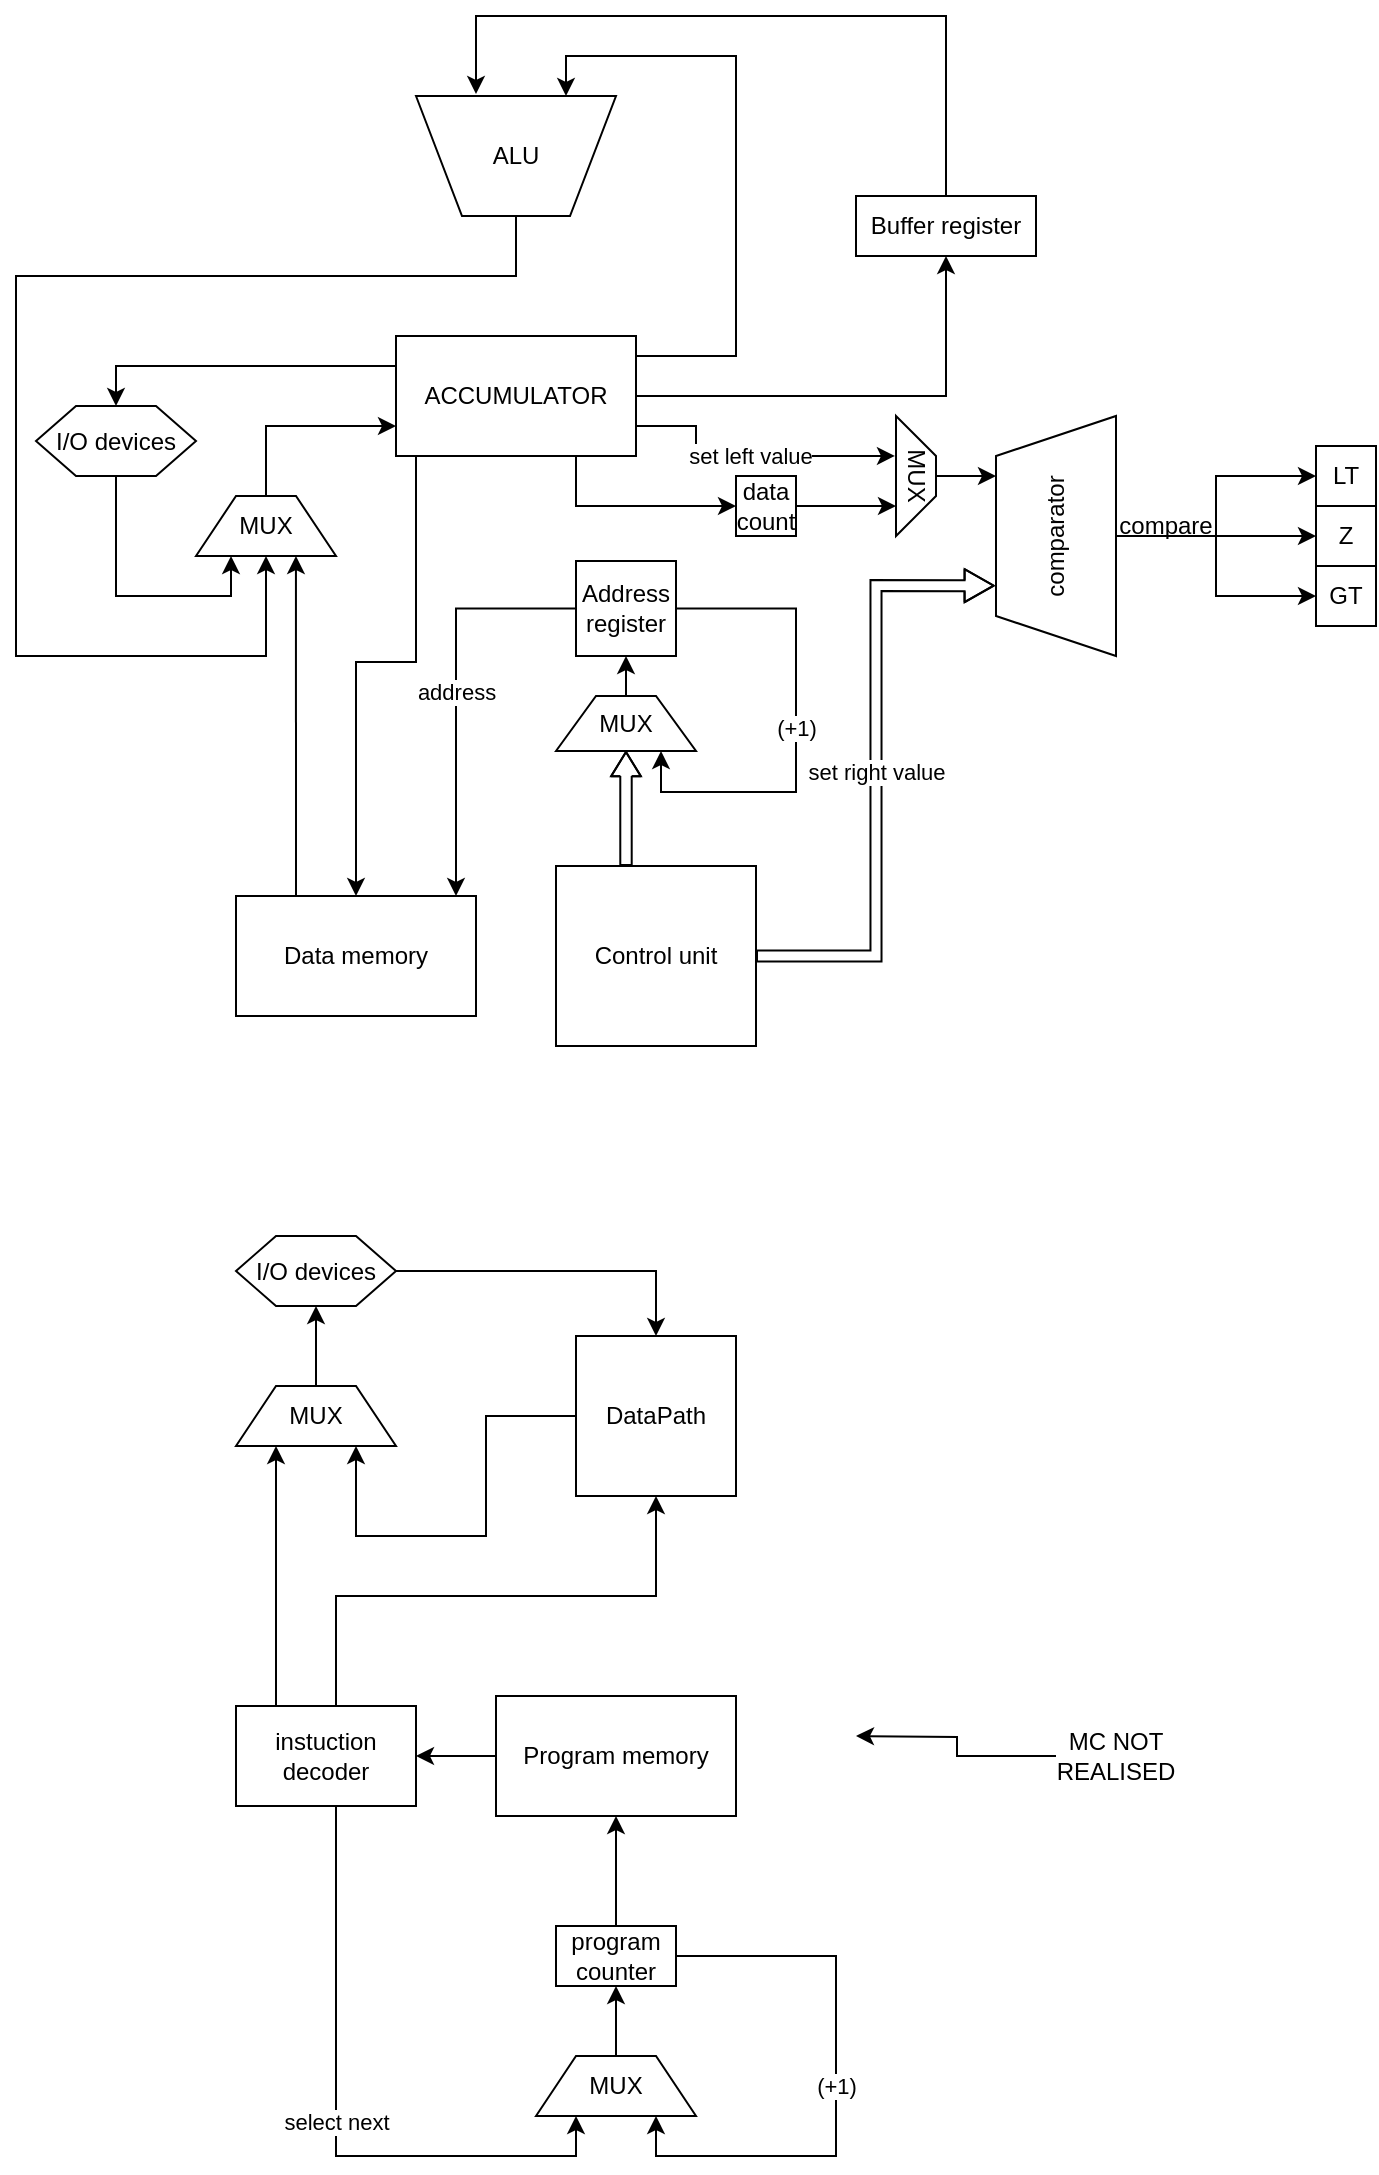 <mxfile version="24.2.5" type="device">
  <diagram id="C5RBs43oDa-KdzZeNtuy" name="Page-1">
    <mxGraphModel dx="614" dy="300" grid="1" gridSize="10" guides="1" tooltips="1" connect="1" arrows="1" fold="1" page="1" pageScale="1" pageWidth="827" pageHeight="1169" math="0" shadow="0">
      <root>
        <mxCell id="WIyWlLk6GJQsqaUBKTNV-0" />
        <mxCell id="WIyWlLk6GJQsqaUBKTNV-1" parent="WIyWlLk6GJQsqaUBKTNV-0" />
        <mxCell id="aAbYjHP13J0JzVEMJLcZ-27" style="edgeStyle=orthogonalEdgeStyle;rounded=0;orthogonalLoop=1;jettySize=auto;html=1;exitX=1;exitY=0.5;exitDx=0;exitDy=0;entryX=0.5;entryY=1;entryDx=0;entryDy=0;" parent="WIyWlLk6GJQsqaUBKTNV-1" source="jPLNUifkSh8xmU5bVwgB-3" target="aAbYjHP13J0JzVEMJLcZ-7" edge="1">
          <mxGeometry relative="1" as="geometry">
            <Array as="points">
              <mxPoint x="585" y="320" />
            </Array>
          </mxGeometry>
        </mxCell>
        <mxCell id="HS5qw0G04564DpWhPaft-30" style="edgeStyle=orthogonalEdgeStyle;rounded=0;orthogonalLoop=1;jettySize=auto;html=1;entryX=0.75;entryY=0;entryDx=0;entryDy=0;" parent="WIyWlLk6GJQsqaUBKTNV-1" source="jPLNUifkSh8xmU5bVwgB-3" target="jPLNUifkSh8xmU5bVwgB-7" edge="1">
          <mxGeometry relative="1" as="geometry">
            <Array as="points">
              <mxPoint x="480" y="300" />
              <mxPoint x="480" y="150" />
              <mxPoint x="395" y="150" />
            </Array>
          </mxGeometry>
        </mxCell>
        <mxCell id="HS5qw0G04564DpWhPaft-38" value="set left value" style="edgeStyle=orthogonalEdgeStyle;rounded=0;orthogonalLoop=1;jettySize=auto;html=1;exitX=1;exitY=0.75;exitDx=0;exitDy=0;entryX=0.333;entryY=1.026;entryDx=0;entryDy=0;entryPerimeter=0;" parent="WIyWlLk6GJQsqaUBKTNV-1" source="jPLNUifkSh8xmU5bVwgB-3" target="-KSWSgEkuoDvi-AZuqQ9-0" edge="1">
          <mxGeometry relative="1" as="geometry">
            <Array as="points">
              <mxPoint x="460" y="335" />
              <mxPoint x="460" y="350" />
            </Array>
          </mxGeometry>
        </mxCell>
        <mxCell id="HS5qw0G04564DpWhPaft-60" style="edgeStyle=orthogonalEdgeStyle;rounded=0;orthogonalLoop=1;jettySize=auto;html=1;entryX=0.5;entryY=0;entryDx=0;entryDy=0;" parent="WIyWlLk6GJQsqaUBKTNV-1" source="jPLNUifkSh8xmU5bVwgB-3" target="HS5qw0G04564DpWhPaft-58" edge="1">
          <mxGeometry relative="1" as="geometry">
            <Array as="points">
              <mxPoint x="170" y="305" />
            </Array>
          </mxGeometry>
        </mxCell>
        <mxCell id="-KSWSgEkuoDvi-AZuqQ9-6" style="edgeStyle=orthogonalEdgeStyle;rounded=0;orthogonalLoop=1;jettySize=auto;html=1;exitX=0.75;exitY=1;exitDx=0;exitDy=0;entryX=0;entryY=0.5;entryDx=0;entryDy=0;" edge="1" parent="WIyWlLk6GJQsqaUBKTNV-1" source="jPLNUifkSh8xmU5bVwgB-3" target="-KSWSgEkuoDvi-AZuqQ9-4">
          <mxGeometry relative="1" as="geometry" />
        </mxCell>
        <mxCell id="jPLNUifkSh8xmU5bVwgB-3" value="ACCUMULATOR" style="rounded=0;whiteSpace=wrap;html=1;" parent="WIyWlLk6GJQsqaUBKTNV-1" vertex="1">
          <mxGeometry x="310" y="290" width="120" height="60" as="geometry" />
        </mxCell>
        <mxCell id="HS5qw0G04564DpWhPaft-4" value="(+1)" style="edgeStyle=orthogonalEdgeStyle;rounded=0;orthogonalLoop=1;jettySize=auto;html=1;entryX=0.75;entryY=1;entryDx=0;entryDy=0;" parent="WIyWlLk6GJQsqaUBKTNV-1" source="jPLNUifkSh8xmU5bVwgB-4" target="HS5qw0G04564DpWhPaft-2" edge="1">
          <mxGeometry relative="1" as="geometry">
            <Array as="points">
              <mxPoint x="530" y="1100" />
              <mxPoint x="530" y="1200" />
              <mxPoint x="440" y="1200" />
            </Array>
          </mxGeometry>
        </mxCell>
        <mxCell id="HS5qw0G04564DpWhPaft-19" style="edgeStyle=orthogonalEdgeStyle;rounded=0;orthogonalLoop=1;jettySize=auto;html=1;entryX=0.5;entryY=1;entryDx=0;entryDy=0;" parent="WIyWlLk6GJQsqaUBKTNV-1" source="jPLNUifkSh8xmU5bVwgB-4" target="jPLNUifkSh8xmU5bVwgB-9" edge="1">
          <mxGeometry relative="1" as="geometry" />
        </mxCell>
        <mxCell id="jPLNUifkSh8xmU5bVwgB-4" value="program counter" style="rounded=0;whiteSpace=wrap;html=1;" parent="WIyWlLk6GJQsqaUBKTNV-1" vertex="1">
          <mxGeometry x="390" y="1085" width="60" height="30" as="geometry" />
        </mxCell>
        <mxCell id="HS5qw0G04564DpWhPaft-26" style="edgeStyle=orthogonalEdgeStyle;rounded=0;orthogonalLoop=1;jettySize=auto;html=1;entryX=0.5;entryY=1;entryDx=0;entryDy=0;" parent="WIyWlLk6GJQsqaUBKTNV-1" source="jPLNUifkSh8xmU5bVwgB-7" target="jPLNUifkSh8xmU5bVwgB-13" edge="1">
          <mxGeometry relative="1" as="geometry">
            <Array as="points">
              <mxPoint x="370" y="260" />
              <mxPoint x="120" y="260" />
              <mxPoint x="120" y="450" />
              <mxPoint x="245" y="450" />
            </Array>
          </mxGeometry>
        </mxCell>
        <mxCell id="jPLNUifkSh8xmU5bVwgB-7" value="ALU" style="verticalLabelPosition=middle;verticalAlign=middle;html=1;shape=trapezoid;perimeter=trapezoidPerimeter;whiteSpace=wrap;size=0.23;arcSize=10;flipV=1;labelPosition=center;align=center;" parent="WIyWlLk6GJQsqaUBKTNV-1" vertex="1">
          <mxGeometry x="320" y="170" width="100" height="60" as="geometry" />
        </mxCell>
        <mxCell id="HS5qw0G04564DpWhPaft-15" style="edgeStyle=orthogonalEdgeStyle;rounded=0;orthogonalLoop=1;jettySize=auto;html=1;entryX=1;entryY=0.5;entryDx=0;entryDy=0;" parent="WIyWlLk6GJQsqaUBKTNV-1" source="jPLNUifkSh8xmU5bVwgB-9" target="HS5qw0G04564DpWhPaft-5" edge="1">
          <mxGeometry relative="1" as="geometry" />
        </mxCell>
        <mxCell id="jPLNUifkSh8xmU5bVwgB-9" value="Program memory" style="rounded=0;whiteSpace=wrap;html=1;" parent="WIyWlLk6GJQsqaUBKTNV-1" vertex="1">
          <mxGeometry x="360" y="970" width="120" height="60" as="geometry" />
        </mxCell>
        <mxCell id="jPLNUifkSh8xmU5bVwgB-10" value="Data memory" style="rounded=0;whiteSpace=wrap;html=1;" parent="WIyWlLk6GJQsqaUBKTNV-1" vertex="1">
          <mxGeometry x="230" y="570" width="120" height="60" as="geometry" />
        </mxCell>
        <mxCell id="jPLNUifkSh8xmU5bVwgB-12" value="Control unit" style="rounded=0;whiteSpace=wrap;html=1;" parent="WIyWlLk6GJQsqaUBKTNV-1" vertex="1">
          <mxGeometry x="390" y="555" width="100" height="90" as="geometry" />
        </mxCell>
        <mxCell id="aAbYjHP13J0JzVEMJLcZ-21" style="edgeStyle=orthogonalEdgeStyle;rounded=0;orthogonalLoop=1;jettySize=auto;html=1;exitX=0.5;exitY=0;exitDx=0;exitDy=0;entryX=0;entryY=0.75;entryDx=0;entryDy=0;" parent="WIyWlLk6GJQsqaUBKTNV-1" source="jPLNUifkSh8xmU5bVwgB-13" target="jPLNUifkSh8xmU5bVwgB-3" edge="1">
          <mxGeometry relative="1" as="geometry" />
        </mxCell>
        <mxCell id="jPLNUifkSh8xmU5bVwgB-13" value="MUX" style="shape=trapezoid;perimeter=trapezoidPerimeter;whiteSpace=wrap;html=1;fixedSize=1;" parent="WIyWlLk6GJQsqaUBKTNV-1" vertex="1">
          <mxGeometry x="210" y="370" width="70" height="30" as="geometry" />
        </mxCell>
        <mxCell id="aAbYjHP13J0JzVEMJLcZ-7" value="Buffer register" style="rounded=0;whiteSpace=wrap;html=1;" parent="WIyWlLk6GJQsqaUBKTNV-1" vertex="1">
          <mxGeometry x="540" y="220" width="90" height="30" as="geometry" />
        </mxCell>
        <mxCell id="HS5qw0G04564DpWhPaft-23" value="address" style="edgeStyle=orthogonalEdgeStyle;rounded=0;orthogonalLoop=1;jettySize=auto;html=1;" parent="WIyWlLk6GJQsqaUBKTNV-1" source="aAbYjHP13J0JzVEMJLcZ-16" target="jPLNUifkSh8xmU5bVwgB-10" edge="1">
          <mxGeometry relative="1" as="geometry">
            <Array as="points">
              <mxPoint x="340" y="426" />
            </Array>
          </mxGeometry>
        </mxCell>
        <mxCell id="HS5qw0G04564DpWhPaft-33" value="(+1)" style="edgeStyle=orthogonalEdgeStyle;rounded=0;orthogonalLoop=1;jettySize=auto;html=1;entryX=0.75;entryY=1;entryDx=0;entryDy=0;" parent="WIyWlLk6GJQsqaUBKTNV-1" source="aAbYjHP13J0JzVEMJLcZ-16" target="HS5qw0G04564DpWhPaft-31" edge="1">
          <mxGeometry relative="1" as="geometry">
            <Array as="points">
              <mxPoint x="510" y="426" />
              <mxPoint x="510" y="518" />
              <mxPoint x="442" y="518" />
            </Array>
          </mxGeometry>
        </mxCell>
        <mxCell id="aAbYjHP13J0JzVEMJLcZ-16" value="Address register" style="rounded=0;whiteSpace=wrap;html=1;" parent="WIyWlLk6GJQsqaUBKTNV-1" vertex="1">
          <mxGeometry x="400" y="402.5" width="50" height="47.5" as="geometry" />
        </mxCell>
        <mxCell id="aAbYjHP13J0JzVEMJLcZ-38" style="edgeStyle=orthogonalEdgeStyle;rounded=0;orthogonalLoop=1;jettySize=auto;html=1;exitX=0.75;exitY=1;exitDx=0;exitDy=0;" parent="WIyWlLk6GJQsqaUBKTNV-1" source="jPLNUifkSh8xmU5bVwgB-3" edge="1">
          <mxGeometry relative="1" as="geometry">
            <mxPoint x="290" y="570" as="targetPoint" />
            <Array as="points">
              <mxPoint x="320" y="350" />
              <mxPoint x="320" y="453" />
              <mxPoint x="290" y="453" />
              <mxPoint x="290" y="570" />
            </Array>
          </mxGeometry>
        </mxCell>
        <mxCell id="HS5qw0G04564DpWhPaft-63" style="edgeStyle=orthogonalEdgeStyle;rounded=0;orthogonalLoop=1;jettySize=auto;html=1;entryX=0.75;entryY=1;entryDx=0;entryDy=0;" parent="WIyWlLk6GJQsqaUBKTNV-1" source="HS5qw0G04564DpWhPaft-0" target="HS5qw0G04564DpWhPaft-62" edge="1">
          <mxGeometry relative="1" as="geometry" />
        </mxCell>
        <mxCell id="HS5qw0G04564DpWhPaft-0" value="DataPath" style="whiteSpace=wrap;html=1;aspect=fixed;" parent="WIyWlLk6GJQsqaUBKTNV-1" vertex="1">
          <mxGeometry x="400" y="790" width="80" height="80" as="geometry" />
        </mxCell>
        <mxCell id="HS5qw0G04564DpWhPaft-14" style="edgeStyle=orthogonalEdgeStyle;rounded=0;orthogonalLoop=1;jettySize=auto;html=1;entryX=0.5;entryY=1;entryDx=0;entryDy=0;" parent="WIyWlLk6GJQsqaUBKTNV-1" source="HS5qw0G04564DpWhPaft-2" target="jPLNUifkSh8xmU5bVwgB-4" edge="1">
          <mxGeometry relative="1" as="geometry" />
        </mxCell>
        <mxCell id="HS5qw0G04564DpWhPaft-2" value="MUX" style="shape=trapezoid;perimeter=trapezoidPerimeter;whiteSpace=wrap;html=1;fixedSize=1;" parent="WIyWlLk6GJQsqaUBKTNV-1" vertex="1">
          <mxGeometry x="380" y="1150" width="80" height="30" as="geometry" />
        </mxCell>
        <mxCell id="HS5qw0G04564DpWhPaft-17" style="edgeStyle=orthogonalEdgeStyle;rounded=0;orthogonalLoop=1;jettySize=auto;html=1;entryX=0.5;entryY=1;entryDx=0;entryDy=0;" parent="WIyWlLk6GJQsqaUBKTNV-1" source="HS5qw0G04564DpWhPaft-5" target="HS5qw0G04564DpWhPaft-0" edge="1">
          <mxGeometry relative="1" as="geometry">
            <Array as="points">
              <mxPoint x="280" y="920" />
              <mxPoint x="440" y="920" />
            </Array>
          </mxGeometry>
        </mxCell>
        <mxCell id="HS5qw0G04564DpWhPaft-18" value="select next" style="edgeStyle=orthogonalEdgeStyle;rounded=0;orthogonalLoop=1;jettySize=auto;html=1;entryX=0.25;entryY=1;entryDx=0;entryDy=0;" parent="WIyWlLk6GJQsqaUBKTNV-1" source="HS5qw0G04564DpWhPaft-5" target="HS5qw0G04564DpWhPaft-2" edge="1">
          <mxGeometry relative="1" as="geometry">
            <Array as="points">
              <mxPoint x="280" y="1200" />
              <mxPoint x="400" y="1200" />
            </Array>
          </mxGeometry>
        </mxCell>
        <mxCell id="HS5qw0G04564DpWhPaft-66" style="edgeStyle=orthogonalEdgeStyle;rounded=0;orthogonalLoop=1;jettySize=auto;html=1;exitX=0.25;exitY=0;exitDx=0;exitDy=0;entryX=0.25;entryY=1;entryDx=0;entryDy=0;" parent="WIyWlLk6GJQsqaUBKTNV-1" source="HS5qw0G04564DpWhPaft-5" target="HS5qw0G04564DpWhPaft-62" edge="1">
          <mxGeometry relative="1" as="geometry">
            <Array as="points">
              <mxPoint x="250" y="975" />
            </Array>
          </mxGeometry>
        </mxCell>
        <mxCell id="HS5qw0G04564DpWhPaft-5" value="instuction decoder" style="rounded=0;whiteSpace=wrap;html=1;" parent="WIyWlLk6GJQsqaUBKTNV-1" vertex="1">
          <mxGeometry x="230" y="975" width="90" height="50" as="geometry" />
        </mxCell>
        <mxCell id="HS5qw0G04564DpWhPaft-65" style="edgeStyle=orthogonalEdgeStyle;rounded=0;orthogonalLoop=1;jettySize=auto;html=1;entryX=0.5;entryY=0;entryDx=0;entryDy=0;" parent="WIyWlLk6GJQsqaUBKTNV-1" source="HS5qw0G04564DpWhPaft-10" target="HS5qw0G04564DpWhPaft-0" edge="1">
          <mxGeometry relative="1" as="geometry" />
        </mxCell>
        <mxCell id="HS5qw0G04564DpWhPaft-10" value="I/O devices" style="shape=hexagon;perimeter=hexagonPerimeter2;whiteSpace=wrap;html=1;fixedSize=1;" parent="WIyWlLk6GJQsqaUBKTNV-1" vertex="1">
          <mxGeometry x="230" y="740" width="80" height="35" as="geometry" />
        </mxCell>
        <mxCell id="HS5qw0G04564DpWhPaft-21" style="edgeStyle=orthogonalEdgeStyle;rounded=0;orthogonalLoop=1;jettySize=auto;html=1;exitX=0.5;exitY=1;exitDx=0;exitDy=0;" parent="WIyWlLk6GJQsqaUBKTNV-1" source="jPLNUifkSh8xmU5bVwgB-12" target="jPLNUifkSh8xmU5bVwgB-12" edge="1">
          <mxGeometry relative="1" as="geometry" />
        </mxCell>
        <mxCell id="HS5qw0G04564DpWhPaft-27" style="edgeStyle=orthogonalEdgeStyle;rounded=0;orthogonalLoop=1;jettySize=auto;html=1;" parent="WIyWlLk6GJQsqaUBKTNV-1" source="aAbYjHP13J0JzVEMJLcZ-7" edge="1">
          <mxGeometry relative="1" as="geometry">
            <mxPoint x="350" y="169" as="targetPoint" />
            <Array as="points">
              <mxPoint x="585" y="130" />
              <mxPoint x="350" y="130" />
            </Array>
          </mxGeometry>
        </mxCell>
        <mxCell id="HS5qw0G04564DpWhPaft-29" style="edgeStyle=orthogonalEdgeStyle;rounded=0;orthogonalLoop=1;jettySize=auto;html=1;exitX=0.25;exitY=0;exitDx=0;exitDy=0;entryX=0.714;entryY=1;entryDx=0;entryDy=0;entryPerimeter=0;" parent="WIyWlLk6GJQsqaUBKTNV-1" source="jPLNUifkSh8xmU5bVwgB-10" target="jPLNUifkSh8xmU5bVwgB-13" edge="1">
          <mxGeometry relative="1" as="geometry" />
        </mxCell>
        <mxCell id="HS5qw0G04564DpWhPaft-32" value="" style="edgeStyle=orthogonalEdgeStyle;rounded=0;orthogonalLoop=1;jettySize=auto;html=1;entryX=0.5;entryY=1;entryDx=0;entryDy=0;shape=flexArrow;endWidth=8.163;endSize=3.714;width=5.714;" parent="WIyWlLk6GJQsqaUBKTNV-1" source="jPLNUifkSh8xmU5bVwgB-12" target="HS5qw0G04564DpWhPaft-31" edge="1">
          <mxGeometry relative="1" as="geometry">
            <mxPoint x="425" y="555" as="sourcePoint" />
            <mxPoint x="425" y="450" as="targetPoint" />
            <Array as="points">
              <mxPoint x="425" y="510" />
            </Array>
          </mxGeometry>
        </mxCell>
        <mxCell id="HS5qw0G04564DpWhPaft-67" style="edgeStyle=orthogonalEdgeStyle;rounded=0;orthogonalLoop=1;jettySize=auto;html=1;exitX=0.5;exitY=0;exitDx=0;exitDy=0;entryX=0.5;entryY=1;entryDx=0;entryDy=0;" parent="WIyWlLk6GJQsqaUBKTNV-1" source="HS5qw0G04564DpWhPaft-31" target="aAbYjHP13J0JzVEMJLcZ-16" edge="1">
          <mxGeometry relative="1" as="geometry" />
        </mxCell>
        <mxCell id="HS5qw0G04564DpWhPaft-31" value="MUX" style="shape=trapezoid;perimeter=trapezoidPerimeter;whiteSpace=wrap;html=1;fixedSize=1;" parent="WIyWlLk6GJQsqaUBKTNV-1" vertex="1">
          <mxGeometry x="390" y="470" width="70" height="27.5" as="geometry" />
        </mxCell>
        <mxCell id="HS5qw0G04564DpWhPaft-36" value="set right value" style="edgeStyle=orthogonalEdgeStyle;rounded=0;orthogonalLoop=1;jettySize=auto;html=1;entryX=0.293;entryY=-0.011;entryDx=0;entryDy=0;entryPerimeter=0;shape=flexArrow;width=5.517;endSize=4.517;endWidth=9.988;" parent="WIyWlLk6GJQsqaUBKTNV-1" source="jPLNUifkSh8xmU5bVwgB-12" target="HS5qw0G04564DpWhPaft-37" edge="1">
          <mxGeometry relative="1" as="geometry">
            <mxPoint x="580.0" y="414.8" as="targetPoint" />
          </mxGeometry>
        </mxCell>
        <mxCell id="HS5qw0G04564DpWhPaft-50" style="edgeStyle=orthogonalEdgeStyle;rounded=0;orthogonalLoop=1;jettySize=auto;html=1;entryX=0;entryY=0.5;entryDx=0;entryDy=0;" parent="WIyWlLk6GJQsqaUBKTNV-1" source="HS5qw0G04564DpWhPaft-37" target="HS5qw0G04564DpWhPaft-45" edge="1">
          <mxGeometry relative="1" as="geometry">
            <Array as="points" />
          </mxGeometry>
        </mxCell>
        <mxCell id="HS5qw0G04564DpWhPaft-51" style="edgeStyle=orthogonalEdgeStyle;rounded=0;orthogonalLoop=1;jettySize=auto;html=1;entryX=0;entryY=0.5;entryDx=0;entryDy=0;" parent="WIyWlLk6GJQsqaUBKTNV-1" source="HS5qw0G04564DpWhPaft-37" target="HS5qw0G04564DpWhPaft-43" edge="1">
          <mxGeometry relative="1" as="geometry" />
        </mxCell>
        <mxCell id="HS5qw0G04564DpWhPaft-52" style="edgeStyle=orthogonalEdgeStyle;rounded=0;orthogonalLoop=1;jettySize=auto;html=1;entryX=0;entryY=0.5;entryDx=0;entryDy=0;" parent="WIyWlLk6GJQsqaUBKTNV-1" source="HS5qw0G04564DpWhPaft-37" target="HS5qw0G04564DpWhPaft-44" edge="1">
          <mxGeometry relative="1" as="geometry">
            <Array as="points" />
          </mxGeometry>
        </mxCell>
        <mxCell id="HS5qw0G04564DpWhPaft-37" value="comparator" style="shape=trapezoid;perimeter=trapezoidPerimeter;whiteSpace=wrap;html=1;fixedSize=1;rotation=-90;" parent="WIyWlLk6GJQsqaUBKTNV-1" vertex="1">
          <mxGeometry x="580" y="360" width="120" height="60" as="geometry" />
        </mxCell>
        <mxCell id="HS5qw0G04564DpWhPaft-43" value="Z" style="whiteSpace=wrap;html=1;aspect=fixed;" parent="WIyWlLk6GJQsqaUBKTNV-1" vertex="1">
          <mxGeometry x="770" y="375" width="30" height="30" as="geometry" />
        </mxCell>
        <mxCell id="HS5qw0G04564DpWhPaft-44" value="GT" style="whiteSpace=wrap;html=1;aspect=fixed;" parent="WIyWlLk6GJQsqaUBKTNV-1" vertex="1">
          <mxGeometry x="770" y="405" width="30" height="30" as="geometry" />
        </mxCell>
        <mxCell id="HS5qw0G04564DpWhPaft-45" value="LT" style="whiteSpace=wrap;html=1;aspect=fixed;" parent="WIyWlLk6GJQsqaUBKTNV-1" vertex="1">
          <mxGeometry x="770" y="345" width="30" height="30" as="geometry" />
        </mxCell>
        <mxCell id="HS5qw0G04564DpWhPaft-53" value="compare" style="text;html=1;align=center;verticalAlign=middle;whiteSpace=wrap;rounded=0;" parent="WIyWlLk6GJQsqaUBKTNV-1" vertex="1">
          <mxGeometry x="670" y="370" width="50" height="30" as="geometry" />
        </mxCell>
        <mxCell id="HS5qw0G04564DpWhPaft-59" style="edgeStyle=orthogonalEdgeStyle;rounded=0;orthogonalLoop=1;jettySize=auto;html=1;entryX=0.25;entryY=1;entryDx=0;entryDy=0;" parent="WIyWlLk6GJQsqaUBKTNV-1" source="HS5qw0G04564DpWhPaft-58" target="jPLNUifkSh8xmU5bVwgB-13" edge="1">
          <mxGeometry relative="1" as="geometry" />
        </mxCell>
        <mxCell id="HS5qw0G04564DpWhPaft-58" value="I/O devices" style="shape=hexagon;perimeter=hexagonPerimeter2;whiteSpace=wrap;html=1;fixedSize=1;" parent="WIyWlLk6GJQsqaUBKTNV-1" vertex="1">
          <mxGeometry x="130" y="325" width="80" height="35" as="geometry" />
        </mxCell>
        <mxCell id="HS5qw0G04564DpWhPaft-64" style="edgeStyle=orthogonalEdgeStyle;rounded=0;orthogonalLoop=1;jettySize=auto;html=1;entryX=0.5;entryY=1;entryDx=0;entryDy=0;" parent="WIyWlLk6GJQsqaUBKTNV-1" source="HS5qw0G04564DpWhPaft-62" target="HS5qw0G04564DpWhPaft-10" edge="1">
          <mxGeometry relative="1" as="geometry" />
        </mxCell>
        <mxCell id="HS5qw0G04564DpWhPaft-62" value="MUX" style="shape=trapezoid;perimeter=trapezoidPerimeter;whiteSpace=wrap;html=1;fixedSize=1;direction=east;" parent="WIyWlLk6GJQsqaUBKTNV-1" vertex="1">
          <mxGeometry x="230" y="815" width="80" height="30" as="geometry" />
        </mxCell>
        <mxCell id="HS5qw0G04564DpWhPaft-69" style="edgeStyle=orthogonalEdgeStyle;rounded=0;orthogonalLoop=1;jettySize=auto;html=1;" parent="WIyWlLk6GJQsqaUBKTNV-1" source="HS5qw0G04564DpWhPaft-68" edge="1">
          <mxGeometry relative="1" as="geometry">
            <mxPoint x="540" y="990" as="targetPoint" />
          </mxGeometry>
        </mxCell>
        <mxCell id="HS5qw0G04564DpWhPaft-68" value="MC NOT REALISED" style="text;html=1;align=center;verticalAlign=middle;whiteSpace=wrap;rounded=0;" parent="WIyWlLk6GJQsqaUBKTNV-1" vertex="1">
          <mxGeometry x="640" y="985" width="60" height="30" as="geometry" />
        </mxCell>
        <mxCell id="-KSWSgEkuoDvi-AZuqQ9-7" style="edgeStyle=orthogonalEdgeStyle;rounded=0;orthogonalLoop=1;jettySize=auto;html=1;entryX=0.75;entryY=0;entryDx=0;entryDy=0;" edge="1" parent="WIyWlLk6GJQsqaUBKTNV-1" source="-KSWSgEkuoDvi-AZuqQ9-0" target="HS5qw0G04564DpWhPaft-37">
          <mxGeometry relative="1" as="geometry" />
        </mxCell>
        <mxCell id="-KSWSgEkuoDvi-AZuqQ9-0" value="MUX" style="shape=trapezoid;perimeter=trapezoidPerimeter;whiteSpace=wrap;html=1;fixedSize=1;rotation=90;" vertex="1" parent="WIyWlLk6GJQsqaUBKTNV-1">
          <mxGeometry x="540" y="350" width="60" height="20" as="geometry" />
        </mxCell>
        <mxCell id="-KSWSgEkuoDvi-AZuqQ9-5" style="edgeStyle=orthogonalEdgeStyle;rounded=0;orthogonalLoop=1;jettySize=auto;html=1;entryX=0.75;entryY=1;entryDx=0;entryDy=0;" edge="1" parent="WIyWlLk6GJQsqaUBKTNV-1" source="-KSWSgEkuoDvi-AZuqQ9-4" target="-KSWSgEkuoDvi-AZuqQ9-0">
          <mxGeometry relative="1" as="geometry" />
        </mxCell>
        <mxCell id="-KSWSgEkuoDvi-AZuqQ9-4" value="data&lt;div&gt;count&lt;/div&gt;" style="whiteSpace=wrap;html=1;aspect=fixed;" vertex="1" parent="WIyWlLk6GJQsqaUBKTNV-1">
          <mxGeometry x="480" y="360" width="30" height="30" as="geometry" />
        </mxCell>
      </root>
    </mxGraphModel>
  </diagram>
</mxfile>
